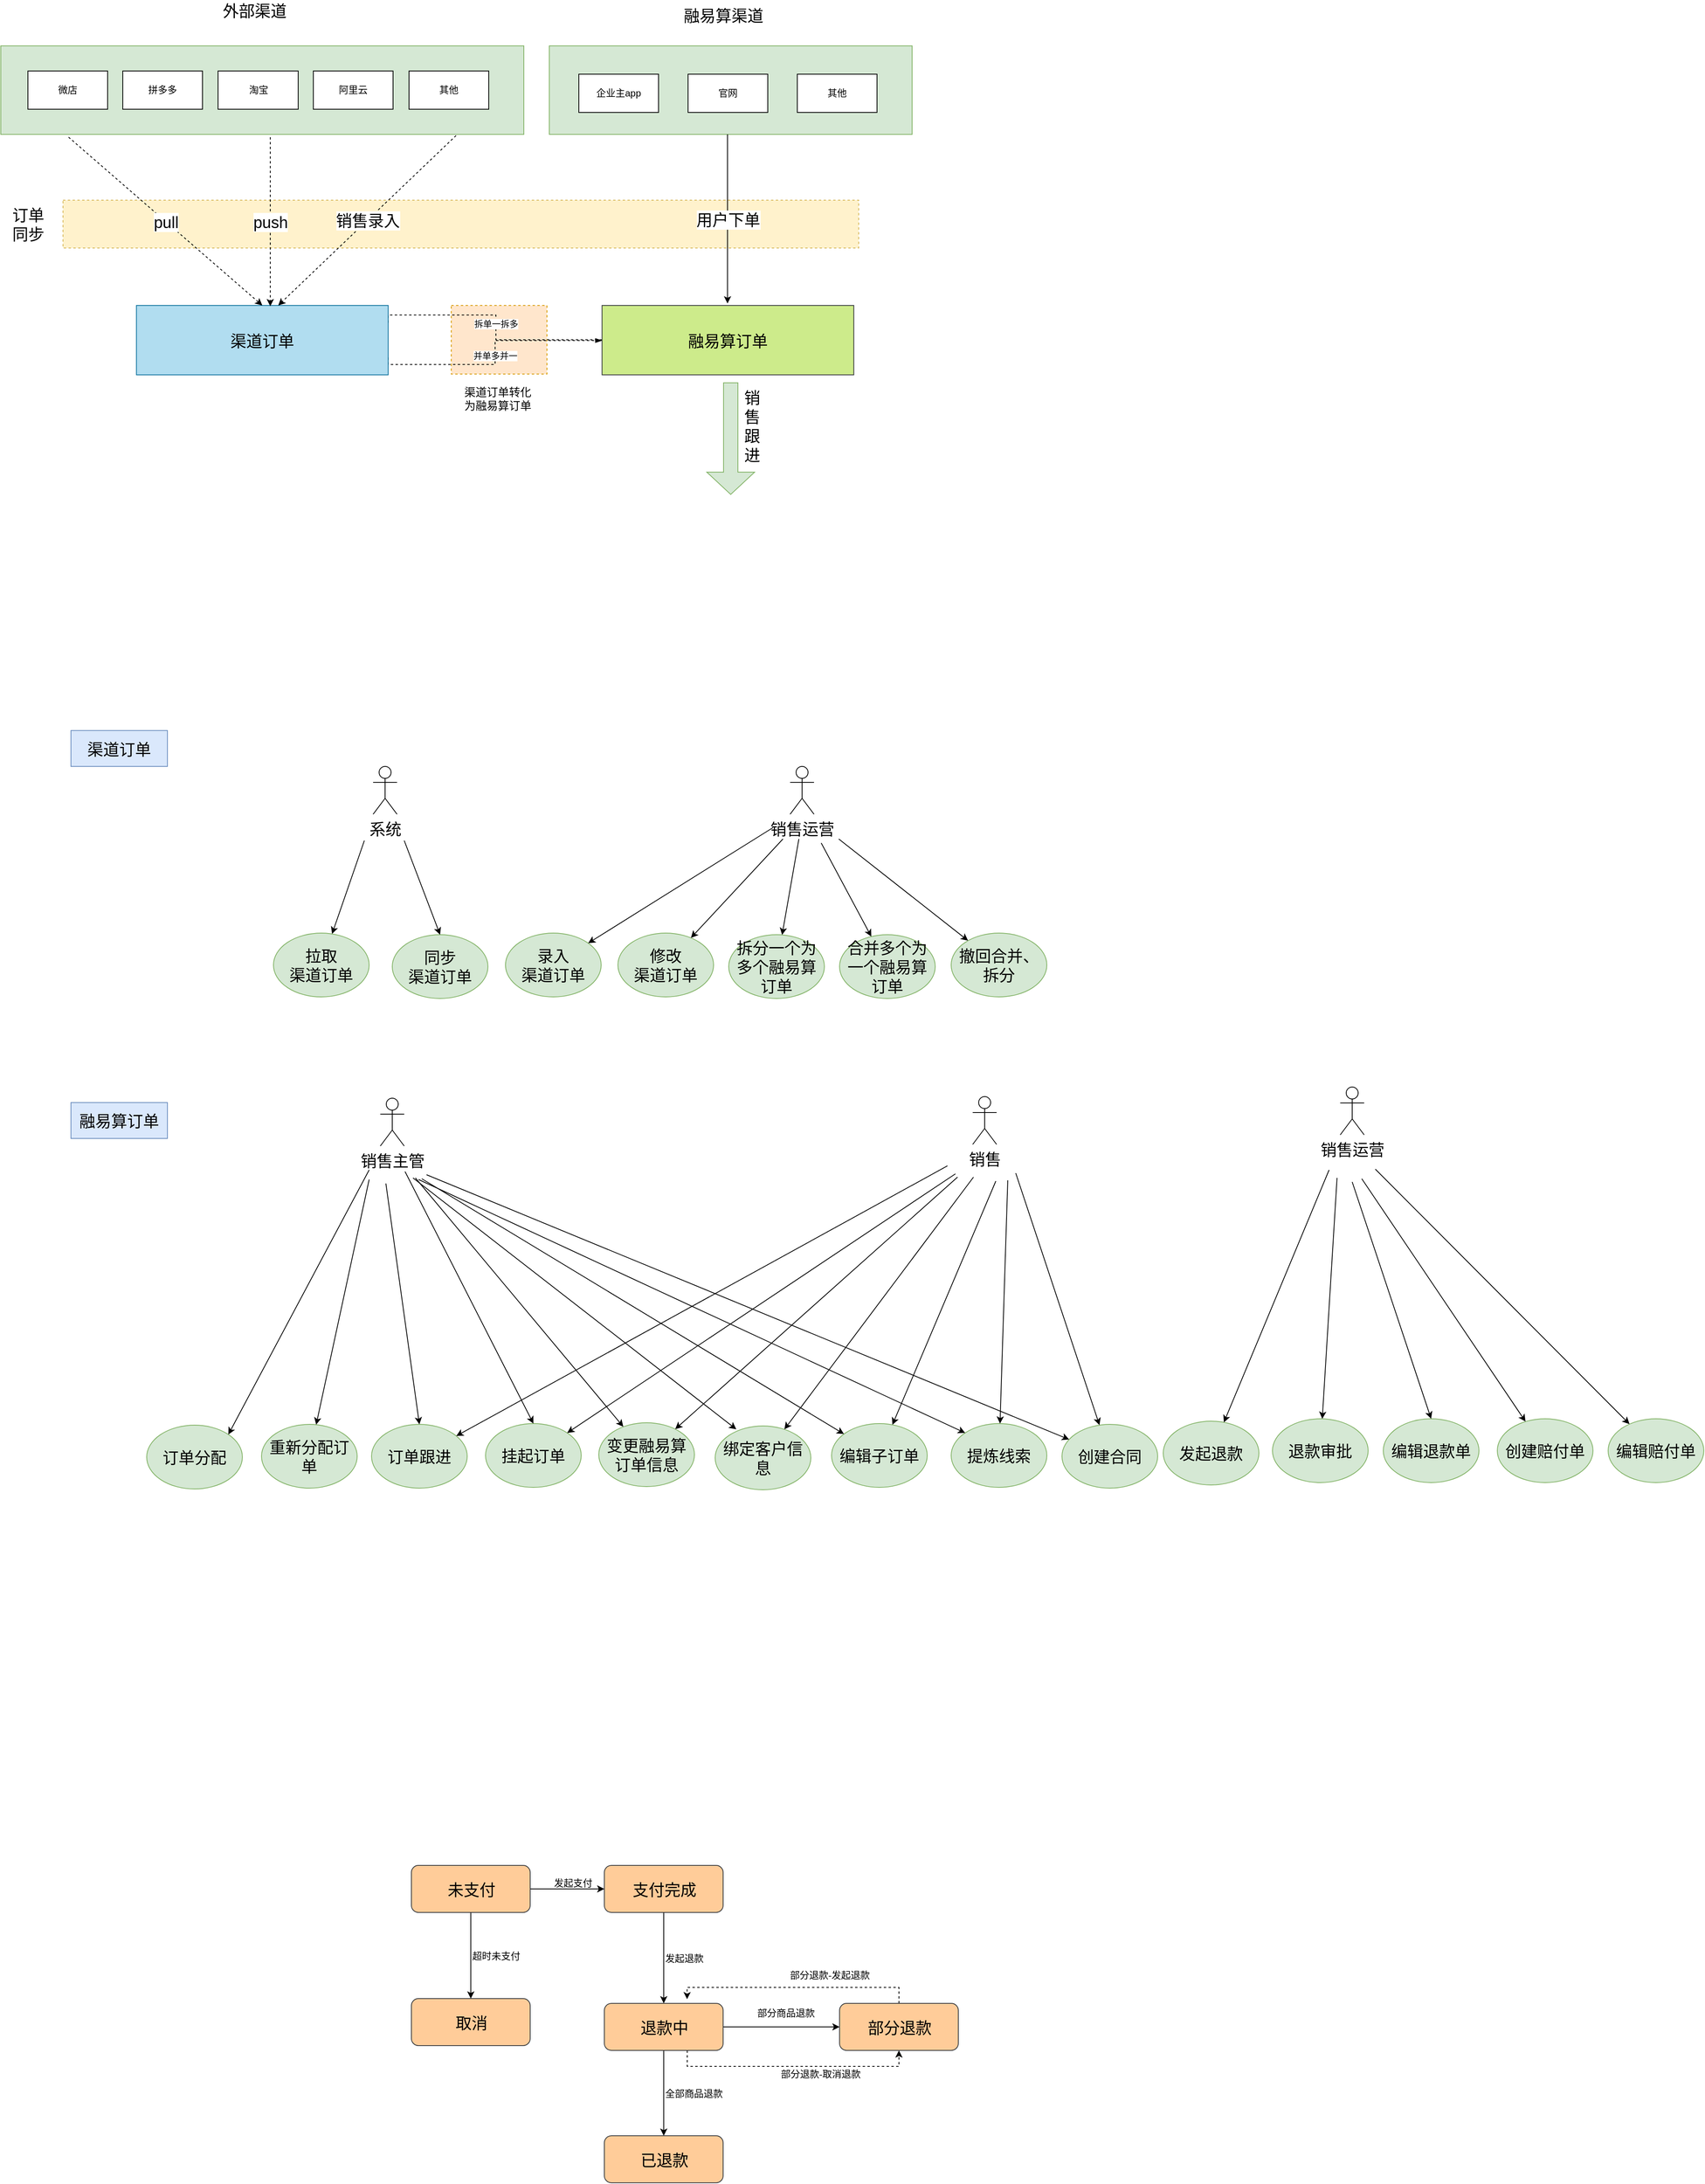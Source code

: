 <mxfile version="14.1.8" type="github">
  <diagram id="Wc-KlJpiXTT7ANUVL1O2" name="第 1 页">
    <mxGraphModel dx="2163" dy="703" grid="0" gridSize="10" guides="1" tooltips="1" connect="1" arrows="1" fold="1" page="0" pageScale="1" pageWidth="827" pageHeight="1169" math="0" shadow="0">
      <root>
        <mxCell id="0" />
        <mxCell id="1" parent="0" />
        <mxCell id="DArMAvbHiKXC-84_z5ol-40" value="" style="rounded=0;whiteSpace=wrap;html=1;dashed=1;fillColor=#ffe6cc;strokeColor=#d79b00;" parent="1" vertex="1">
          <mxGeometry x="163" y="438" width="120" height="86" as="geometry" />
        </mxCell>
        <mxCell id="DArMAvbHiKXC-84_z5ol-33" value="" style="rounded=0;whiteSpace=wrap;html=1;dashed=1;fillColor=#fff2cc;strokeColor=#d6b656;" parent="1" vertex="1">
          <mxGeometry x="-323.99" y="306" width="997.99" height="60" as="geometry" />
        </mxCell>
        <mxCell id="DArMAvbHiKXC-84_z5ol-8" value="" style="rounded=0;whiteSpace=wrap;html=1;fillColor=#d5e8d4;strokeColor=#82b366;" parent="1" vertex="1">
          <mxGeometry x="-402" y="112.5" width="656" height="111" as="geometry" />
        </mxCell>
        <mxCell id="DArMAvbHiKXC-84_z5ol-1" value="微店" style="rounded=0;whiteSpace=wrap;html=1;" parent="1" vertex="1">
          <mxGeometry x="-368" y="144" width="100" height="48" as="geometry" />
        </mxCell>
        <mxCell id="DArMAvbHiKXC-84_z5ol-2" value="拼多多" style="rounded=0;whiteSpace=wrap;html=1;" parent="1" vertex="1">
          <mxGeometry x="-249" y="144" width="100" height="48" as="geometry" />
        </mxCell>
        <mxCell id="DArMAvbHiKXC-84_z5ol-3" value="淘宝" style="rounded=0;whiteSpace=wrap;html=1;" parent="1" vertex="1">
          <mxGeometry x="-129.5" y="144" width="100.5" height="48" as="geometry" />
        </mxCell>
        <mxCell id="DArMAvbHiKXC-84_z5ol-6" value="阿里云" style="rounded=0;whiteSpace=wrap;html=1;" parent="1" vertex="1">
          <mxGeometry x="-10" y="144" width="100" height="48" as="geometry" />
        </mxCell>
        <mxCell id="DArMAvbHiKXC-84_z5ol-7" value="其他" style="rounded=0;whiteSpace=wrap;html=1;" parent="1" vertex="1">
          <mxGeometry x="110" y="144" width="100" height="48" as="geometry" />
        </mxCell>
        <mxCell id="DArMAvbHiKXC-84_z5ol-9" value="&lt;font style=&quot;font-size: 20px&quot;&gt;外部渠道&lt;/font&gt;" style="text;html=1;align=center;verticalAlign=middle;resizable=0;points=[];autosize=1;" parent="1" vertex="1">
          <mxGeometry x="-129" y="57" width="90" height="21" as="geometry" />
        </mxCell>
        <mxCell id="DArMAvbHiKXC-84_z5ol-12" value="" style="rounded=0;whiteSpace=wrap;html=1;fillColor=#d5e8d4;strokeColor=#82b366;" parent="1" vertex="1">
          <mxGeometry x="286" y="112.5" width="455" height="111" as="geometry" />
        </mxCell>
        <mxCell id="DArMAvbHiKXC-84_z5ol-13" value="企业主app" style="rounded=0;whiteSpace=wrap;html=1;" parent="1" vertex="1">
          <mxGeometry x="323" y="148" width="100" height="48" as="geometry" />
        </mxCell>
        <mxCell id="DArMAvbHiKXC-84_z5ol-14" value="官网" style="rounded=0;whiteSpace=wrap;html=1;" parent="1" vertex="1">
          <mxGeometry x="460" y="148" width="100" height="48" as="geometry" />
        </mxCell>
        <mxCell id="DArMAvbHiKXC-84_z5ol-15" value="其他" style="rounded=0;whiteSpace=wrap;html=1;" parent="1" vertex="1">
          <mxGeometry x="597" y="148" width="100" height="48" as="geometry" />
        </mxCell>
        <mxCell id="DArMAvbHiKXC-84_z5ol-16" value="&lt;font style=&quot;font-size: 20px&quot;&gt;融易算渠道&lt;/font&gt;" style="text;html=1;align=center;verticalAlign=middle;resizable=0;points=[];autosize=1;" parent="1" vertex="1">
          <mxGeometry x="449" y="63" width="110" height="21" as="geometry" />
        </mxCell>
        <mxCell id="DArMAvbHiKXC-84_z5ol-36" value="拆单一拆多" style="edgeStyle=orthogonalEdgeStyle;rounded=0;orthogonalLoop=1;jettySize=auto;html=1;exitX=1;exitY=0.25;exitDx=0;exitDy=0;dashed=1;endArrow=none;endFill=0;" parent="1" source="DArMAvbHiKXC-84_z5ol-17" edge="1">
          <mxGeometry relative="1" as="geometry">
            <mxPoint x="354" y="481" as="targetPoint" />
            <Array as="points">
              <mxPoint x="84" y="450" />
              <mxPoint x="219" y="450" />
              <mxPoint x="219" y="481" />
            </Array>
          </mxGeometry>
        </mxCell>
        <mxCell id="DArMAvbHiKXC-84_z5ol-39" value="并单多并一" style="edgeStyle=orthogonalEdgeStyle;rounded=0;orthogonalLoop=1;jettySize=auto;html=1;exitX=1;exitY=0.75;exitDx=0;exitDy=0;dashed=1;endArrow=blockThin;endFill=1;" parent="1" source="DArMAvbHiKXC-84_z5ol-17" target="DArMAvbHiKXC-84_z5ol-18" edge="1">
          <mxGeometry relative="1" as="geometry">
            <Array as="points">
              <mxPoint x="84" y="512" />
              <mxPoint x="218" y="512" />
              <mxPoint x="218" y="482" />
            </Array>
          </mxGeometry>
        </mxCell>
        <mxCell id="DArMAvbHiKXC-84_z5ol-17" value="&lt;font style=&quot;font-size: 20px&quot;&gt;渠道订单&lt;/font&gt;" style="rounded=0;whiteSpace=wrap;html=1;fillColor=#b1ddf0;strokeColor=#10739e;" parent="1" vertex="1">
          <mxGeometry x="-231.86" y="438" width="315.75" height="87" as="geometry" />
        </mxCell>
        <mxCell id="DArMAvbHiKXC-84_z5ol-18" value="&lt;font style=&quot;font-size: 20px&quot;&gt;融易算订单&lt;/font&gt;" style="rounded=0;whiteSpace=wrap;html=1;fillColor=#cdeb8b;strokeColor=#36393d;" parent="1" vertex="1">
          <mxGeometry x="352.12" y="438" width="315.75" height="87" as="geometry" />
        </mxCell>
        <mxCell id="DArMAvbHiKXC-84_z5ol-28" value="&lt;font style=&quot;font-size: 20px&quot;&gt;pull&lt;/font&gt;" style="endArrow=classic;html=1;entryX=0.5;entryY=0;entryDx=0;entryDy=0;dashed=1;" parent="1" target="DArMAvbHiKXC-84_z5ol-17" edge="1">
          <mxGeometry width="50" height="50" relative="1" as="geometry">
            <mxPoint x="-317" y="227" as="sourcePoint" />
            <mxPoint x="-261" y="232" as="targetPoint" />
          </mxGeometry>
        </mxCell>
        <mxCell id="DArMAvbHiKXC-84_z5ol-30" value="&lt;font style=&quot;font-size: 20px&quot;&gt;push&lt;/font&gt;" style="endArrow=classic;html=1;dashed=1;" parent="1" edge="1">
          <mxGeometry width="50" height="50" relative="1" as="geometry">
            <mxPoint x="-64" y="227" as="sourcePoint" />
            <mxPoint x="-64" y="439" as="targetPoint" />
          </mxGeometry>
        </mxCell>
        <mxCell id="DArMAvbHiKXC-84_z5ol-31" value="&lt;span style=&quot;font-size: 20px&quot;&gt;销售录入&lt;/span&gt;" style="endArrow=classic;html=1;dashed=1;" parent="1" edge="1">
          <mxGeometry width="50" height="50" relative="1" as="geometry">
            <mxPoint x="169" y="225" as="sourcePoint" />
            <mxPoint x="-54" y="438" as="targetPoint" />
          </mxGeometry>
        </mxCell>
        <mxCell id="DArMAvbHiKXC-84_z5ol-32" value="&lt;font style=&quot;font-size: 20px&quot;&gt;用户下单&lt;/font&gt;" style="endArrow=classic;html=1;" parent="1" edge="1">
          <mxGeometry width="50" height="50" relative="1" as="geometry">
            <mxPoint x="509.5" y="223.5" as="sourcePoint" />
            <mxPoint x="509.5" y="435.5" as="targetPoint" />
          </mxGeometry>
        </mxCell>
        <mxCell id="DArMAvbHiKXC-84_z5ol-34" value="&lt;font style=&quot;font-size: 20px&quot;&gt;订单&lt;br&gt;同步&lt;/font&gt;" style="text;html=1;align=center;verticalAlign=middle;resizable=0;points=[];autosize=1;" parent="1" vertex="1">
          <mxGeometry x="-393" y="317" width="50" height="38" as="geometry" />
        </mxCell>
        <mxCell id="DArMAvbHiKXC-84_z5ol-41" value="&lt;font style=&quot;font-size: 14px&quot;&gt;渠道订单转化&lt;br&gt;为融易算订单&lt;/font&gt;" style="text;html=1;align=center;verticalAlign=middle;resizable=0;points=[];autosize=1;" parent="1" vertex="1">
          <mxGeometry x="174" y="538" width="94" height="34" as="geometry" />
        </mxCell>
        <mxCell id="DArMAvbHiKXC-84_z5ol-53" value="" style="shape=singleArrow;direction=south;whiteSpace=wrap;html=1;fillColor=#d5e8d4;strokeColor=#82b366;" parent="1" vertex="1">
          <mxGeometry x="483.5" y="535" width="60" height="140" as="geometry" />
        </mxCell>
        <mxCell id="DArMAvbHiKXC-84_z5ol-54" value="&lt;span style=&quot;font-size: 20px&quot;&gt;销&lt;br&gt;售&lt;br&gt;跟&lt;br&gt;进&lt;/span&gt;" style="text;html=1;align=center;verticalAlign=middle;resizable=0;points=[];autosize=1;" parent="1" vertex="1">
          <mxGeometry x="525" y="553" width="30" height="72" as="geometry" />
        </mxCell>
        <mxCell id="DArMAvbHiKXC-84_z5ol-58" value="&lt;font style=&quot;font-size: 20px&quot;&gt;拉取&lt;br&gt;渠道订单&lt;/font&gt;" style="ellipse;whiteSpace=wrap;html=1;fillColor=#d5e8d4;strokeColor=#82b366;" parent="1" vertex="1">
          <mxGeometry x="-60" y="1225" width="120" height="80" as="geometry" />
        </mxCell>
        <mxCell id="DArMAvbHiKXC-84_z5ol-59" value="&lt;font style=&quot;font-size: 20px&quot;&gt;系统&lt;/font&gt;" style="shape=umlActor;verticalLabelPosition=bottom;verticalAlign=top;html=1;" parent="1" vertex="1">
          <mxGeometry x="65" y="1016" width="30" height="60" as="geometry" />
        </mxCell>
        <mxCell id="DArMAvbHiKXC-84_z5ol-60" value="&lt;font style=&quot;font-size: 20px&quot;&gt;同步&lt;br&gt;渠道订单&lt;/font&gt;" style="ellipse;whiteSpace=wrap;html=1;fillColor=#d5e8d4;strokeColor=#82b366;" parent="1" vertex="1">
          <mxGeometry x="89" y="1227" width="120" height="80" as="geometry" />
        </mxCell>
        <mxCell id="DArMAvbHiKXC-84_z5ol-61" value="" style="endArrow=classic;html=1;" parent="1" target="DArMAvbHiKXC-84_z5ol-58" edge="1">
          <mxGeometry width="50" height="50" relative="1" as="geometry">
            <mxPoint x="54" y="1109" as="sourcePoint" />
            <mxPoint x="-119.59" y="1242.135" as="targetPoint" />
          </mxGeometry>
        </mxCell>
        <mxCell id="DArMAvbHiKXC-84_z5ol-62" value="" style="endArrow=classic;html=1;entryX=0.5;entryY=0;entryDx=0;entryDy=0;" parent="1" target="DArMAvbHiKXC-84_z5ol-60" edge="1">
          <mxGeometry width="50" height="50" relative="1" as="geometry">
            <mxPoint x="104" y="1109" as="sourcePoint" />
            <mxPoint x="211.295" y="1245.358" as="targetPoint" />
          </mxGeometry>
        </mxCell>
        <mxCell id="DArMAvbHiKXC-84_z5ol-64" value="&lt;font style=&quot;font-size: 20px&quot;&gt;渠道订单&lt;/font&gt;" style="rounded=0;whiteSpace=wrap;html=1;fillColor=#dae8fc;strokeColor=#6c8ebf;" parent="1" vertex="1">
          <mxGeometry x="-314" y="971" width="121" height="45" as="geometry" />
        </mxCell>
        <mxCell id="DArMAvbHiKXC-84_z5ol-66" value="&lt;font style=&quot;font-size: 20px&quot;&gt;录入&lt;br&gt;渠道订单&lt;/font&gt;" style="ellipse;whiteSpace=wrap;html=1;fillColor=#d5e8d4;strokeColor=#82b366;" parent="1" vertex="1">
          <mxGeometry x="231" y="1225" width="120" height="80" as="geometry" />
        </mxCell>
        <mxCell id="DArMAvbHiKXC-84_z5ol-67" value="&lt;span style=&quot;font-size: 20px&quot;&gt;销售运营&lt;/span&gt;" style="shape=umlActor;verticalLabelPosition=bottom;verticalAlign=top;html=1;" parent="1" vertex="1">
          <mxGeometry x="588" y="1016" width="30" height="60" as="geometry" />
        </mxCell>
        <mxCell id="DArMAvbHiKXC-84_z5ol-68" value="&lt;font style=&quot;font-size: 20px&quot;&gt;修改&lt;br&gt;渠道订单&lt;/font&gt;" style="ellipse;whiteSpace=wrap;html=1;fillColor=#d5e8d4;strokeColor=#82b366;" parent="1" vertex="1">
          <mxGeometry x="372" y="1225" width="120" height="80" as="geometry" />
        </mxCell>
        <mxCell id="DArMAvbHiKXC-84_z5ol-69" value="" style="endArrow=classic;html=1;exitX=0.453;exitY=0.256;exitDx=0;exitDy=0;exitPerimeter=0;" parent="1" target="DArMAvbHiKXC-84_z5ol-66" edge="1">
          <mxGeometry width="50" height="50" relative="1" as="geometry">
            <mxPoint x="566.34" y="1092.864" as="sourcePoint" />
            <mxPoint x="611" y="1106" as="targetPoint" />
          </mxGeometry>
        </mxCell>
        <mxCell id="DArMAvbHiKXC-84_z5ol-70" value="" style="endArrow=classic;html=1;" parent="1" target="DArMAvbHiKXC-84_z5ol-68" edge="1">
          <mxGeometry width="50" height="50" relative="1" as="geometry">
            <mxPoint x="579" y="1107" as="sourcePoint" />
            <mxPoint x="466.277" y="1246.373" as="targetPoint" />
          </mxGeometry>
        </mxCell>
        <mxCell id="DArMAvbHiKXC-84_z5ol-72" value="&lt;span style=&quot;font-size: 20px&quot;&gt;拆分一个为多个融易算订单&lt;/span&gt;" style="ellipse;whiteSpace=wrap;html=1;fillColor=#d5e8d4;strokeColor=#82b366;" parent="1" vertex="1">
          <mxGeometry x="511" y="1227" width="120" height="80" as="geometry" />
        </mxCell>
        <mxCell id="DArMAvbHiKXC-84_z5ol-73" value="&lt;span style=&quot;font-size: 20px&quot;&gt;合并多个为&lt;br&gt;一个融易算订单&lt;/span&gt;" style="ellipse;whiteSpace=wrap;html=1;fillColor=#d5e8d4;strokeColor=#82b366;" parent="1" vertex="1">
          <mxGeometry x="650" y="1227" width="120" height="80" as="geometry" />
        </mxCell>
        <mxCell id="DArMAvbHiKXC-84_z5ol-75" value="&lt;span style=&quot;font-size: 20px&quot;&gt;撤回合并、拆分&lt;/span&gt;" style="ellipse;whiteSpace=wrap;html=1;fillColor=#d5e8d4;strokeColor=#82b366;" parent="1" vertex="1">
          <mxGeometry x="790" y="1225" width="120" height="80" as="geometry" />
        </mxCell>
        <mxCell id="DArMAvbHiKXC-84_z5ol-76" value="" style="endArrow=classic;html=1;" parent="1" target="DArMAvbHiKXC-84_z5ol-72" edge="1">
          <mxGeometry width="50" height="50" relative="1" as="geometry">
            <mxPoint x="599" y="1107" as="sourcePoint" />
            <mxPoint x="523.728" y="1246.786" as="targetPoint" />
          </mxGeometry>
        </mxCell>
        <mxCell id="DArMAvbHiKXC-84_z5ol-77" value="" style="endArrow=classic;html=1;" parent="1" target="DArMAvbHiKXC-84_z5ol-73" edge="1">
          <mxGeometry width="50" height="50" relative="1" as="geometry">
            <mxPoint x="627" y="1112" as="sourcePoint" />
            <mxPoint x="533.728" y="1256.786" as="targetPoint" />
          </mxGeometry>
        </mxCell>
        <mxCell id="DArMAvbHiKXC-84_z5ol-78" value="" style="endArrow=classic;html=1;" parent="1" target="DArMAvbHiKXC-84_z5ol-75" edge="1">
          <mxGeometry width="50" height="50" relative="1" as="geometry">
            <mxPoint x="649" y="1107" as="sourcePoint" />
            <mxPoint x="543.728" y="1266.786" as="targetPoint" />
          </mxGeometry>
        </mxCell>
        <mxCell id="Rq0zYVGZ0-2ekg4DxV7x-1" value="&lt;font style=&quot;font-size: 20px&quot;&gt;融易算订单&lt;/font&gt;" style="rounded=0;whiteSpace=wrap;html=1;fillColor=#dae8fc;strokeColor=#6c8ebf;" vertex="1" parent="1">
          <mxGeometry x="-314" y="1437.5" width="121" height="45" as="geometry" />
        </mxCell>
        <mxCell id="Rq0zYVGZ0-2ekg4DxV7x-2" value="&lt;font style=&quot;font-size: 20px&quot;&gt;订单跟进&lt;/font&gt;" style="ellipse;whiteSpace=wrap;html=1;fillColor=#d5e8d4;strokeColor=#82b366;" vertex="1" parent="1">
          <mxGeometry x="63" y="1841" width="120" height="80" as="geometry" />
        </mxCell>
        <mxCell id="Rq0zYVGZ0-2ekg4DxV7x-3" value="&lt;span style=&quot;font-size: 20px&quot;&gt;销售&lt;/span&gt;" style="shape=umlActor;verticalLabelPosition=bottom;verticalAlign=top;html=1;" vertex="1" parent="1">
          <mxGeometry x="817" y="1430" width="30" height="60" as="geometry" />
        </mxCell>
        <mxCell id="Rq0zYVGZ0-2ekg4DxV7x-4" value="&lt;span style=&quot;font-size: 20px&quot;&gt;变更融易算订单信息&lt;/span&gt;" style="ellipse;whiteSpace=wrap;html=1;fillColor=#d5e8d4;strokeColor=#82b366;" vertex="1" parent="1">
          <mxGeometry x="348" y="1839" width="120" height="80" as="geometry" />
        </mxCell>
        <mxCell id="Rq0zYVGZ0-2ekg4DxV7x-5" value="" style="endArrow=classic;html=1;exitX=0.453;exitY=0.256;exitDx=0;exitDy=0;exitPerimeter=0;" edge="1" parent="1" target="Rq0zYVGZ0-2ekg4DxV7x-2">
          <mxGeometry width="50" height="50" relative="1" as="geometry">
            <mxPoint x="785.34" y="1516.864" as="sourcePoint" />
            <mxPoint x="830" y="1530" as="targetPoint" />
          </mxGeometry>
        </mxCell>
        <mxCell id="Rq0zYVGZ0-2ekg4DxV7x-6" value="" style="endArrow=classic;html=1;" edge="1" parent="1" target="Rq0zYVGZ0-2ekg4DxV7x-4">
          <mxGeometry width="50" height="50" relative="1" as="geometry">
            <mxPoint x="798" y="1531" as="sourcePoint" />
            <mxPoint x="685.277" y="1670.373" as="targetPoint" />
          </mxGeometry>
        </mxCell>
        <mxCell id="Rq0zYVGZ0-2ekg4DxV7x-7" value="&lt;span style=&quot;font-size: 20px&quot;&gt;绑定客户信息&lt;/span&gt;" style="ellipse;whiteSpace=wrap;html=1;fillColor=#d5e8d4;strokeColor=#82b366;" vertex="1" parent="1">
          <mxGeometry x="494" y="1843" width="120" height="80" as="geometry" />
        </mxCell>
        <mxCell id="Rq0zYVGZ0-2ekg4DxV7x-8" value="&lt;span style=&quot;font-size: 20px&quot;&gt;编辑子订单&lt;/span&gt;" style="ellipse;whiteSpace=wrap;html=1;fillColor=#d5e8d4;strokeColor=#82b366;" vertex="1" parent="1">
          <mxGeometry x="640" y="1840" width="120" height="80" as="geometry" />
        </mxCell>
        <mxCell id="Rq0zYVGZ0-2ekg4DxV7x-9" value="&lt;span style=&quot;font-size: 20px&quot;&gt;提炼线索&lt;/span&gt;" style="ellipse;whiteSpace=wrap;html=1;fillColor=#d5e8d4;strokeColor=#82b366;" vertex="1" parent="1">
          <mxGeometry x="790" y="1840" width="120" height="80" as="geometry" />
        </mxCell>
        <mxCell id="Rq0zYVGZ0-2ekg4DxV7x-10" value="" style="endArrow=classic;html=1;" edge="1" parent="1" target="Rq0zYVGZ0-2ekg4DxV7x-7">
          <mxGeometry width="50" height="50" relative="1" as="geometry">
            <mxPoint x="818" y="1531" as="sourcePoint" />
            <mxPoint x="742.728" y="1670.786" as="targetPoint" />
          </mxGeometry>
        </mxCell>
        <mxCell id="Rq0zYVGZ0-2ekg4DxV7x-11" value="" style="endArrow=classic;html=1;" edge="1" parent="1" target="Rq0zYVGZ0-2ekg4DxV7x-8">
          <mxGeometry width="50" height="50" relative="1" as="geometry">
            <mxPoint x="846" y="1536" as="sourcePoint" />
            <mxPoint x="752.728" y="1680.786" as="targetPoint" />
          </mxGeometry>
        </mxCell>
        <mxCell id="Rq0zYVGZ0-2ekg4DxV7x-12" value="" style="endArrow=classic;html=1;" edge="1" parent="1" target="Rq0zYVGZ0-2ekg4DxV7x-9">
          <mxGeometry width="50" height="50" relative="1" as="geometry">
            <mxPoint x="861" y="1535" as="sourcePoint" />
            <mxPoint x="762.728" y="1690.786" as="targetPoint" />
          </mxGeometry>
        </mxCell>
        <mxCell id="Rq0zYVGZ0-2ekg4DxV7x-13" value="&lt;span style=&quot;font-size: 20px&quot;&gt;创建合同&lt;/span&gt;" style="ellipse;whiteSpace=wrap;html=1;fillColor=#d5e8d4;strokeColor=#82b366;" vertex="1" parent="1">
          <mxGeometry x="929" y="1841" width="120" height="80" as="geometry" />
        </mxCell>
        <mxCell id="Rq0zYVGZ0-2ekg4DxV7x-14" value="" style="endArrow=classic;html=1;" edge="1" parent="1" target="Rq0zYVGZ0-2ekg4DxV7x-13">
          <mxGeometry width="50" height="50" relative="1" as="geometry">
            <mxPoint x="871" y="1526" as="sourcePoint" />
            <mxPoint x="938.371" y="1682.977" as="targetPoint" />
          </mxGeometry>
        </mxCell>
        <mxCell id="Rq0zYVGZ0-2ekg4DxV7x-16" value="&lt;font style=&quot;font-size: 20px&quot;&gt;订单分配&lt;/font&gt;" style="ellipse;whiteSpace=wrap;html=1;fillColor=#d5e8d4;strokeColor=#82b366;" vertex="1" parent="1">
          <mxGeometry x="-219" y="1842" width="120" height="80" as="geometry" />
        </mxCell>
        <mxCell id="Rq0zYVGZ0-2ekg4DxV7x-17" value="&lt;font style=&quot;font-size: 20px&quot;&gt;重新分配订单&lt;/font&gt;" style="ellipse;whiteSpace=wrap;html=1;fillColor=#d5e8d4;strokeColor=#82b366;" vertex="1" parent="1">
          <mxGeometry x="-75" y="1841" width="120" height="80" as="geometry" />
        </mxCell>
        <mxCell id="Rq0zYVGZ0-2ekg4DxV7x-18" value="&lt;span style=&quot;font-size: 20px&quot;&gt;挂起&lt;/span&gt;&lt;span style=&quot;font-size: 20px&quot;&gt;订单&lt;/span&gt;" style="ellipse;whiteSpace=wrap;html=1;fillColor=#d5e8d4;strokeColor=#82b366;" vertex="1" parent="1">
          <mxGeometry x="206" y="1840" width="120" height="80" as="geometry" />
        </mxCell>
        <mxCell id="Rq0zYVGZ0-2ekg4DxV7x-19" value="" style="endArrow=classic;html=1;exitX=0.453;exitY=0.256;exitDx=0;exitDy=0;exitPerimeter=0;" edge="1" parent="1" target="Rq0zYVGZ0-2ekg4DxV7x-18">
          <mxGeometry width="50" height="50" relative="1" as="geometry">
            <mxPoint x="795.34" y="1526.864" as="sourcePoint" />
            <mxPoint x="335" y="1678" as="targetPoint" />
          </mxGeometry>
        </mxCell>
        <mxCell id="Rq0zYVGZ0-2ekg4DxV7x-21" value="" style="endArrow=classic;html=1;" edge="1" parent="1" target="Rq0zYVGZ0-2ekg4DxV7x-17">
          <mxGeometry width="50" height="50" relative="1" as="geometry">
            <mxPoint x="60" y="1534" as="sourcePoint" />
            <mxPoint x="247.96" y="1671.001" as="targetPoint" />
          </mxGeometry>
        </mxCell>
        <mxCell id="Rq0zYVGZ0-2ekg4DxV7x-22" value="" style="endArrow=classic;html=1;entryX=1;entryY=0;entryDx=0;entryDy=0;" edge="1" parent="1" target="Rq0zYVGZ0-2ekg4DxV7x-16">
          <mxGeometry width="50" height="50" relative="1" as="geometry">
            <mxPoint x="60" y="1522" as="sourcePoint" />
            <mxPoint x="63.96" y="1658.72" as="targetPoint" />
          </mxGeometry>
        </mxCell>
        <mxCell id="Rq0zYVGZ0-2ekg4DxV7x-23" value="&lt;span style=&quot;font-size: 20px&quot;&gt;销售主管&lt;/span&gt;" style="shape=umlActor;verticalLabelPosition=bottom;verticalAlign=top;html=1;" vertex="1" parent="1">
          <mxGeometry x="74" y="1432" width="30" height="60" as="geometry" />
        </mxCell>
        <mxCell id="Rq0zYVGZ0-2ekg4DxV7x-27" value="" style="endArrow=classic;html=1;entryX=0.5;entryY=0;entryDx=0;entryDy=0;" edge="1" parent="1" target="Rq0zYVGZ0-2ekg4DxV7x-2">
          <mxGeometry width="50" height="50" relative="1" as="geometry">
            <mxPoint x="81" y="1539" as="sourcePoint" />
            <mxPoint x="215.674" y="1793.104" as="targetPoint" />
          </mxGeometry>
        </mxCell>
        <mxCell id="Rq0zYVGZ0-2ekg4DxV7x-28" value="" style="endArrow=classic;html=1;entryX=0.5;entryY=0;entryDx=0;entryDy=0;" edge="1" parent="1" target="Rq0zYVGZ0-2ekg4DxV7x-18">
          <mxGeometry width="50" height="50" relative="1" as="geometry">
            <mxPoint x="105" y="1524" as="sourcePoint" />
            <mxPoint x="335.6" y="1800.68" as="targetPoint" />
          </mxGeometry>
        </mxCell>
        <mxCell id="Rq0zYVGZ0-2ekg4DxV7x-29" value="" style="endArrow=classic;html=1;" edge="1" parent="1" target="Rq0zYVGZ0-2ekg4DxV7x-4">
          <mxGeometry width="50" height="50" relative="1" as="geometry">
            <mxPoint x="118" y="1532" as="sourcePoint" />
            <mxPoint x="463.6" y="1801.68" as="targetPoint" />
          </mxGeometry>
        </mxCell>
        <mxCell id="Rq0zYVGZ0-2ekg4DxV7x-30" value="" style="endArrow=classic;html=1;entryX=0.221;entryY=0.053;entryDx=0;entryDy=0;entryPerimeter=0;" edge="1" parent="1" target="Rq0zYVGZ0-2ekg4DxV7x-7">
          <mxGeometry width="50" height="50" relative="1" as="geometry">
            <mxPoint x="115" y="1532" as="sourcePoint" />
            <mxPoint x="624.806" y="1802.302" as="targetPoint" />
          </mxGeometry>
        </mxCell>
        <mxCell id="Rq0zYVGZ0-2ekg4DxV7x-31" value="" style="endArrow=classic;html=1;" edge="1" parent="1" target="Rq0zYVGZ0-2ekg4DxV7x-8">
          <mxGeometry width="50" height="50" relative="1" as="geometry">
            <mxPoint x="126" y="1533" as="sourcePoint" />
            <mxPoint x="756.52" y="1803.24" as="targetPoint" />
          </mxGeometry>
        </mxCell>
        <mxCell id="Rq0zYVGZ0-2ekg4DxV7x-32" value="" style="endArrow=classic;html=1;entryX=0;entryY=0;entryDx=0;entryDy=0;" edge="1" parent="1" target="Rq0zYVGZ0-2ekg4DxV7x-9">
          <mxGeometry width="50" height="50" relative="1" as="geometry">
            <mxPoint x="122" y="1534" as="sourcePoint" />
            <mxPoint x="923.606" y="1799.29" as="targetPoint" />
          </mxGeometry>
        </mxCell>
        <mxCell id="Rq0zYVGZ0-2ekg4DxV7x-33" value="" style="endArrow=classic;html=1;" edge="1" parent="1" target="Rq0zYVGZ0-2ekg4DxV7x-13">
          <mxGeometry width="50" height="50" relative="1" as="geometry">
            <mxPoint x="132" y="1528" as="sourcePoint" />
            <mxPoint x="1052.306" y="1805.29" as="targetPoint" />
          </mxGeometry>
        </mxCell>
        <mxCell id="Rq0zYVGZ0-2ekg4DxV7x-35" value="&lt;span style=&quot;font-size: 20px&quot;&gt;销售运营&lt;/span&gt;" style="shape=umlActor;verticalLabelPosition=bottom;verticalAlign=top;html=1;" vertex="1" parent="1">
          <mxGeometry x="1278" y="1418" width="30" height="60" as="geometry" />
        </mxCell>
        <mxCell id="Rq0zYVGZ0-2ekg4DxV7x-36" value="&lt;span style=&quot;font-size: 20px&quot;&gt;发起退款&lt;/span&gt;" style="ellipse;whiteSpace=wrap;html=1;fillColor=#d5e8d4;strokeColor=#82b366;" vertex="1" parent="1">
          <mxGeometry x="1056" y="1837" width="120" height="80" as="geometry" />
        </mxCell>
        <mxCell id="Rq0zYVGZ0-2ekg4DxV7x-37" value="&lt;span style=&quot;font-size: 20px&quot;&gt;退款审批&lt;/span&gt;" style="ellipse;whiteSpace=wrap;html=1;fillColor=#d5e8d4;strokeColor=#82b366;" vertex="1" parent="1">
          <mxGeometry x="1193" y="1834" width="120" height="80" as="geometry" />
        </mxCell>
        <mxCell id="Rq0zYVGZ0-2ekg4DxV7x-38" value="&lt;span style=&quot;font-size: 20px&quot;&gt;编辑退款单&lt;/span&gt;" style="ellipse;whiteSpace=wrap;html=1;fillColor=#d5e8d4;strokeColor=#82b366;" vertex="1" parent="1">
          <mxGeometry x="1332" y="1834" width="120" height="80" as="geometry" />
        </mxCell>
        <mxCell id="Rq0zYVGZ0-2ekg4DxV7x-39" value="&lt;span style=&quot;font-size: 20px&quot;&gt;创建赔付单&lt;/span&gt;" style="ellipse;whiteSpace=wrap;html=1;fillColor=#d5e8d4;strokeColor=#82b366;" vertex="1" parent="1">
          <mxGeometry x="1475" y="1834" width="120" height="80" as="geometry" />
        </mxCell>
        <mxCell id="Rq0zYVGZ0-2ekg4DxV7x-40" value="&lt;span style=&quot;font-size: 20px&quot;&gt;编辑赔付单&lt;/span&gt;" style="ellipse;whiteSpace=wrap;html=1;fillColor=#d5e8d4;strokeColor=#82b366;" vertex="1" parent="1">
          <mxGeometry x="1614" y="1834" width="120" height="80" as="geometry" />
        </mxCell>
        <mxCell id="Rq0zYVGZ0-2ekg4DxV7x-46" value="" style="endArrow=classic;html=1;" edge="1" parent="1" target="Rq0zYVGZ0-2ekg4DxV7x-36">
          <mxGeometry width="50" height="50" relative="1" as="geometry">
            <mxPoint x="1264" y="1522" as="sourcePoint" />
            <mxPoint x="1203.026" y="1859.003" as="targetPoint" />
          </mxGeometry>
        </mxCell>
        <mxCell id="Rq0zYVGZ0-2ekg4DxV7x-48" value="" style="endArrow=classic;html=1;" edge="1" parent="1" target="Rq0zYVGZ0-2ekg4DxV7x-37">
          <mxGeometry width="50" height="50" relative="1" as="geometry">
            <mxPoint x="1274" y="1532" as="sourcePoint" />
            <mxPoint x="1221.216" y="1869.215" as="targetPoint" />
          </mxGeometry>
        </mxCell>
        <mxCell id="Rq0zYVGZ0-2ekg4DxV7x-49" value="" style="endArrow=classic;html=1;entryX=0.5;entryY=0;entryDx=0;entryDy=0;" edge="1" parent="1" target="Rq0zYVGZ0-2ekg4DxV7x-38">
          <mxGeometry width="50" height="50" relative="1" as="geometry">
            <mxPoint x="1293" y="1537" as="sourcePoint" />
            <mxPoint x="1231.216" y="1879.215" as="targetPoint" />
          </mxGeometry>
        </mxCell>
        <mxCell id="Rq0zYVGZ0-2ekg4DxV7x-50" value="" style="endArrow=classic;html=1;" edge="1" parent="1" target="Rq0zYVGZ0-2ekg4DxV7x-39">
          <mxGeometry width="50" height="50" relative="1" as="geometry">
            <mxPoint x="1305" y="1533" as="sourcePoint" />
            <mxPoint x="1241.216" y="1889.215" as="targetPoint" />
          </mxGeometry>
        </mxCell>
        <mxCell id="Rq0zYVGZ0-2ekg4DxV7x-51" value="" style="endArrow=classic;html=1;" edge="1" parent="1" target="Rq0zYVGZ0-2ekg4DxV7x-40">
          <mxGeometry width="50" height="50" relative="1" as="geometry">
            <mxPoint x="1322" y="1521" as="sourcePoint" />
            <mxPoint x="1251.216" y="1899.215" as="targetPoint" />
          </mxGeometry>
        </mxCell>
        <mxCell id="Rq0zYVGZ0-2ekg4DxV7x-61" value="发起支付" style="edgeStyle=orthogonalEdgeStyle;rounded=0;orthogonalLoop=1;jettySize=auto;html=0;entryX=0;entryY=0.5;entryDx=0;entryDy=0;shadow=0;labelBackgroundColor=none;fontFamily=Tahoma;align=left;fontSize=12;" edge="1" parent="1" source="Rq0zYVGZ0-2ekg4DxV7x-55" target="Rq0zYVGZ0-2ekg4DxV7x-56">
          <mxGeometry x="-0.397" y="8" relative="1" as="geometry">
            <mxPoint as="offset" />
          </mxGeometry>
        </mxCell>
        <mxCell id="Rq0zYVGZ0-2ekg4DxV7x-62" value="超时未支付" style="edgeStyle=orthogonalEdgeStyle;rounded=0;orthogonalLoop=1;jettySize=auto;html=0;shadow=0;labelBackgroundColor=none;fontFamily=Tahoma;fontSize=12;align=left;" edge="1" parent="1" source="Rq0zYVGZ0-2ekg4DxV7x-55" target="Rq0zYVGZ0-2ekg4DxV7x-57">
          <mxGeometry relative="1" as="geometry" />
        </mxCell>
        <mxCell id="Rq0zYVGZ0-2ekg4DxV7x-55" value="&lt;font style=&quot;font-size: 20px&quot;&gt;未支付&lt;/font&gt;" style="html=1;rounded=1;shadow=0;labelBackgroundColor=none;sketch=0;fillColor=#ffcc99;fontFamily=Tahoma;align=center;strokeColor=#36393d;" vertex="1" parent="1">
          <mxGeometry x="113" y="2394" width="149" height="59" as="geometry" />
        </mxCell>
        <mxCell id="Rq0zYVGZ0-2ekg4DxV7x-63" value="发起退款" style="edgeStyle=orthogonalEdgeStyle;rounded=0;orthogonalLoop=1;jettySize=auto;html=0;shadow=0;labelBackgroundColor=none;fontFamily=Tahoma;fontSize=12;align=left;" edge="1" parent="1" source="Rq0zYVGZ0-2ekg4DxV7x-56" target="Rq0zYVGZ0-2ekg4DxV7x-58">
          <mxGeometry relative="1" as="geometry" />
        </mxCell>
        <mxCell id="Rq0zYVGZ0-2ekg4DxV7x-56" value="&lt;font style=&quot;font-size: 20px&quot;&gt;支付完成&lt;/font&gt;" style="html=1;rounded=1;shadow=0;labelBackgroundColor=none;sketch=0;fillColor=#ffcc99;fontFamily=Tahoma;align=center;strokeColor=#36393d;" vertex="1" parent="1">
          <mxGeometry x="355" y="2394" width="149" height="59" as="geometry" />
        </mxCell>
        <mxCell id="Rq0zYVGZ0-2ekg4DxV7x-57" value="&lt;font style=&quot;font-size: 20px&quot;&gt;取消&lt;/font&gt;" style="html=1;rounded=1;shadow=0;labelBackgroundColor=none;sketch=0;fillColor=#ffcc99;fontFamily=Tahoma;align=center;strokeColor=#36393d;" vertex="1" parent="1">
          <mxGeometry x="113" y="2561" width="149" height="59" as="geometry" />
        </mxCell>
        <mxCell id="Rq0zYVGZ0-2ekg4DxV7x-64" value="部分商品退款" style="edgeStyle=orthogonalEdgeStyle;rounded=0;orthogonalLoop=1;jettySize=auto;html=0;shadow=0;labelBackgroundColor=none;fontFamily=Tahoma;fontSize=12;align=left;" edge="1" parent="1" source="Rq0zYVGZ0-2ekg4DxV7x-58" target="Rq0zYVGZ0-2ekg4DxV7x-59">
          <mxGeometry x="-0.441" y="18" relative="1" as="geometry">
            <mxPoint as="offset" />
          </mxGeometry>
        </mxCell>
        <mxCell id="Rq0zYVGZ0-2ekg4DxV7x-65" value="全部商品退款" style="edgeStyle=orthogonalEdgeStyle;rounded=0;orthogonalLoop=1;jettySize=auto;html=0;entryX=0.5;entryY=0;entryDx=0;entryDy=0;shadow=0;labelBackgroundColor=none;fontFamily=Tahoma;fontSize=12;align=left;" edge="1" parent="1" source="Rq0zYVGZ0-2ekg4DxV7x-58" target="Rq0zYVGZ0-2ekg4DxV7x-60">
          <mxGeometry relative="1" as="geometry" />
        </mxCell>
        <mxCell id="Rq0zYVGZ0-2ekg4DxV7x-67" value="部分退款-取消退款" style="edgeStyle=orthogonalEdgeStyle;rounded=0;orthogonalLoop=1;jettySize=auto;html=0;entryX=0.5;entryY=1;entryDx=0;entryDy=0;shadow=0;labelBackgroundColor=none;fontFamily=Tahoma;fontSize=12;align=left;dashed=1;" edge="1" parent="1" source="Rq0zYVGZ0-2ekg4DxV7x-58" target="Rq0zYVGZ0-2ekg4DxV7x-59">
          <mxGeometry x="-0.113" y="-9" relative="1" as="geometry">
            <Array as="points">
              <mxPoint x="459" y="2646" />
              <mxPoint x="725" y="2646" />
            </Array>
            <mxPoint as="offset" />
          </mxGeometry>
        </mxCell>
        <mxCell id="Rq0zYVGZ0-2ekg4DxV7x-58" value="&lt;font style=&quot;font-size: 20px&quot;&gt;退款中&lt;/font&gt;" style="html=1;rounded=1;shadow=0;labelBackgroundColor=none;sketch=0;fillColor=#ffcc99;fontFamily=Tahoma;align=center;strokeColor=#36393d;" vertex="1" parent="1">
          <mxGeometry x="355" y="2567" width="149" height="59" as="geometry" />
        </mxCell>
        <mxCell id="Rq0zYVGZ0-2ekg4DxV7x-68" value="部分退款-发起退款" style="edgeStyle=orthogonalEdgeStyle;rounded=0;orthogonalLoop=1;jettySize=auto;html=0;exitX=0.5;exitY=0;exitDx=0;exitDy=0;shadow=0;dashed=1;labelBackgroundColor=none;fontFamily=Tahoma;fontSize=12;align=left;" edge="1" parent="1" source="Rq0zYVGZ0-2ekg4DxV7x-59">
          <mxGeometry x="0.062" y="-16" relative="1" as="geometry">
            <mxPoint x="458.785" y="2561.792" as="targetPoint" />
            <Array as="points">
              <mxPoint x="725" y="2547" />
              <mxPoint x="459" y="2547" />
            </Array>
            <mxPoint x="1" as="offset" />
          </mxGeometry>
        </mxCell>
        <mxCell id="Rq0zYVGZ0-2ekg4DxV7x-59" value="&lt;span style=&quot;font-size: 20px&quot;&gt;部分退款&lt;/span&gt;" style="html=1;rounded=1;shadow=0;labelBackgroundColor=none;sketch=0;fillColor=#ffcc99;fontFamily=Tahoma;align=center;strokeColor=#36393d;" vertex="1" parent="1">
          <mxGeometry x="650" y="2567" width="149" height="59" as="geometry" />
        </mxCell>
        <mxCell id="Rq0zYVGZ0-2ekg4DxV7x-60" value="&lt;span style=&quot;font-size: 20px&quot;&gt;已退款&lt;/span&gt;" style="html=1;rounded=1;shadow=0;labelBackgroundColor=none;sketch=0;fillColor=#ffcc99;fontFamily=Tahoma;align=center;strokeColor=#36393d;" vertex="1" parent="1">
          <mxGeometry x="355" y="2733" width="149" height="59" as="geometry" />
        </mxCell>
      </root>
    </mxGraphModel>
  </diagram>
</mxfile>
